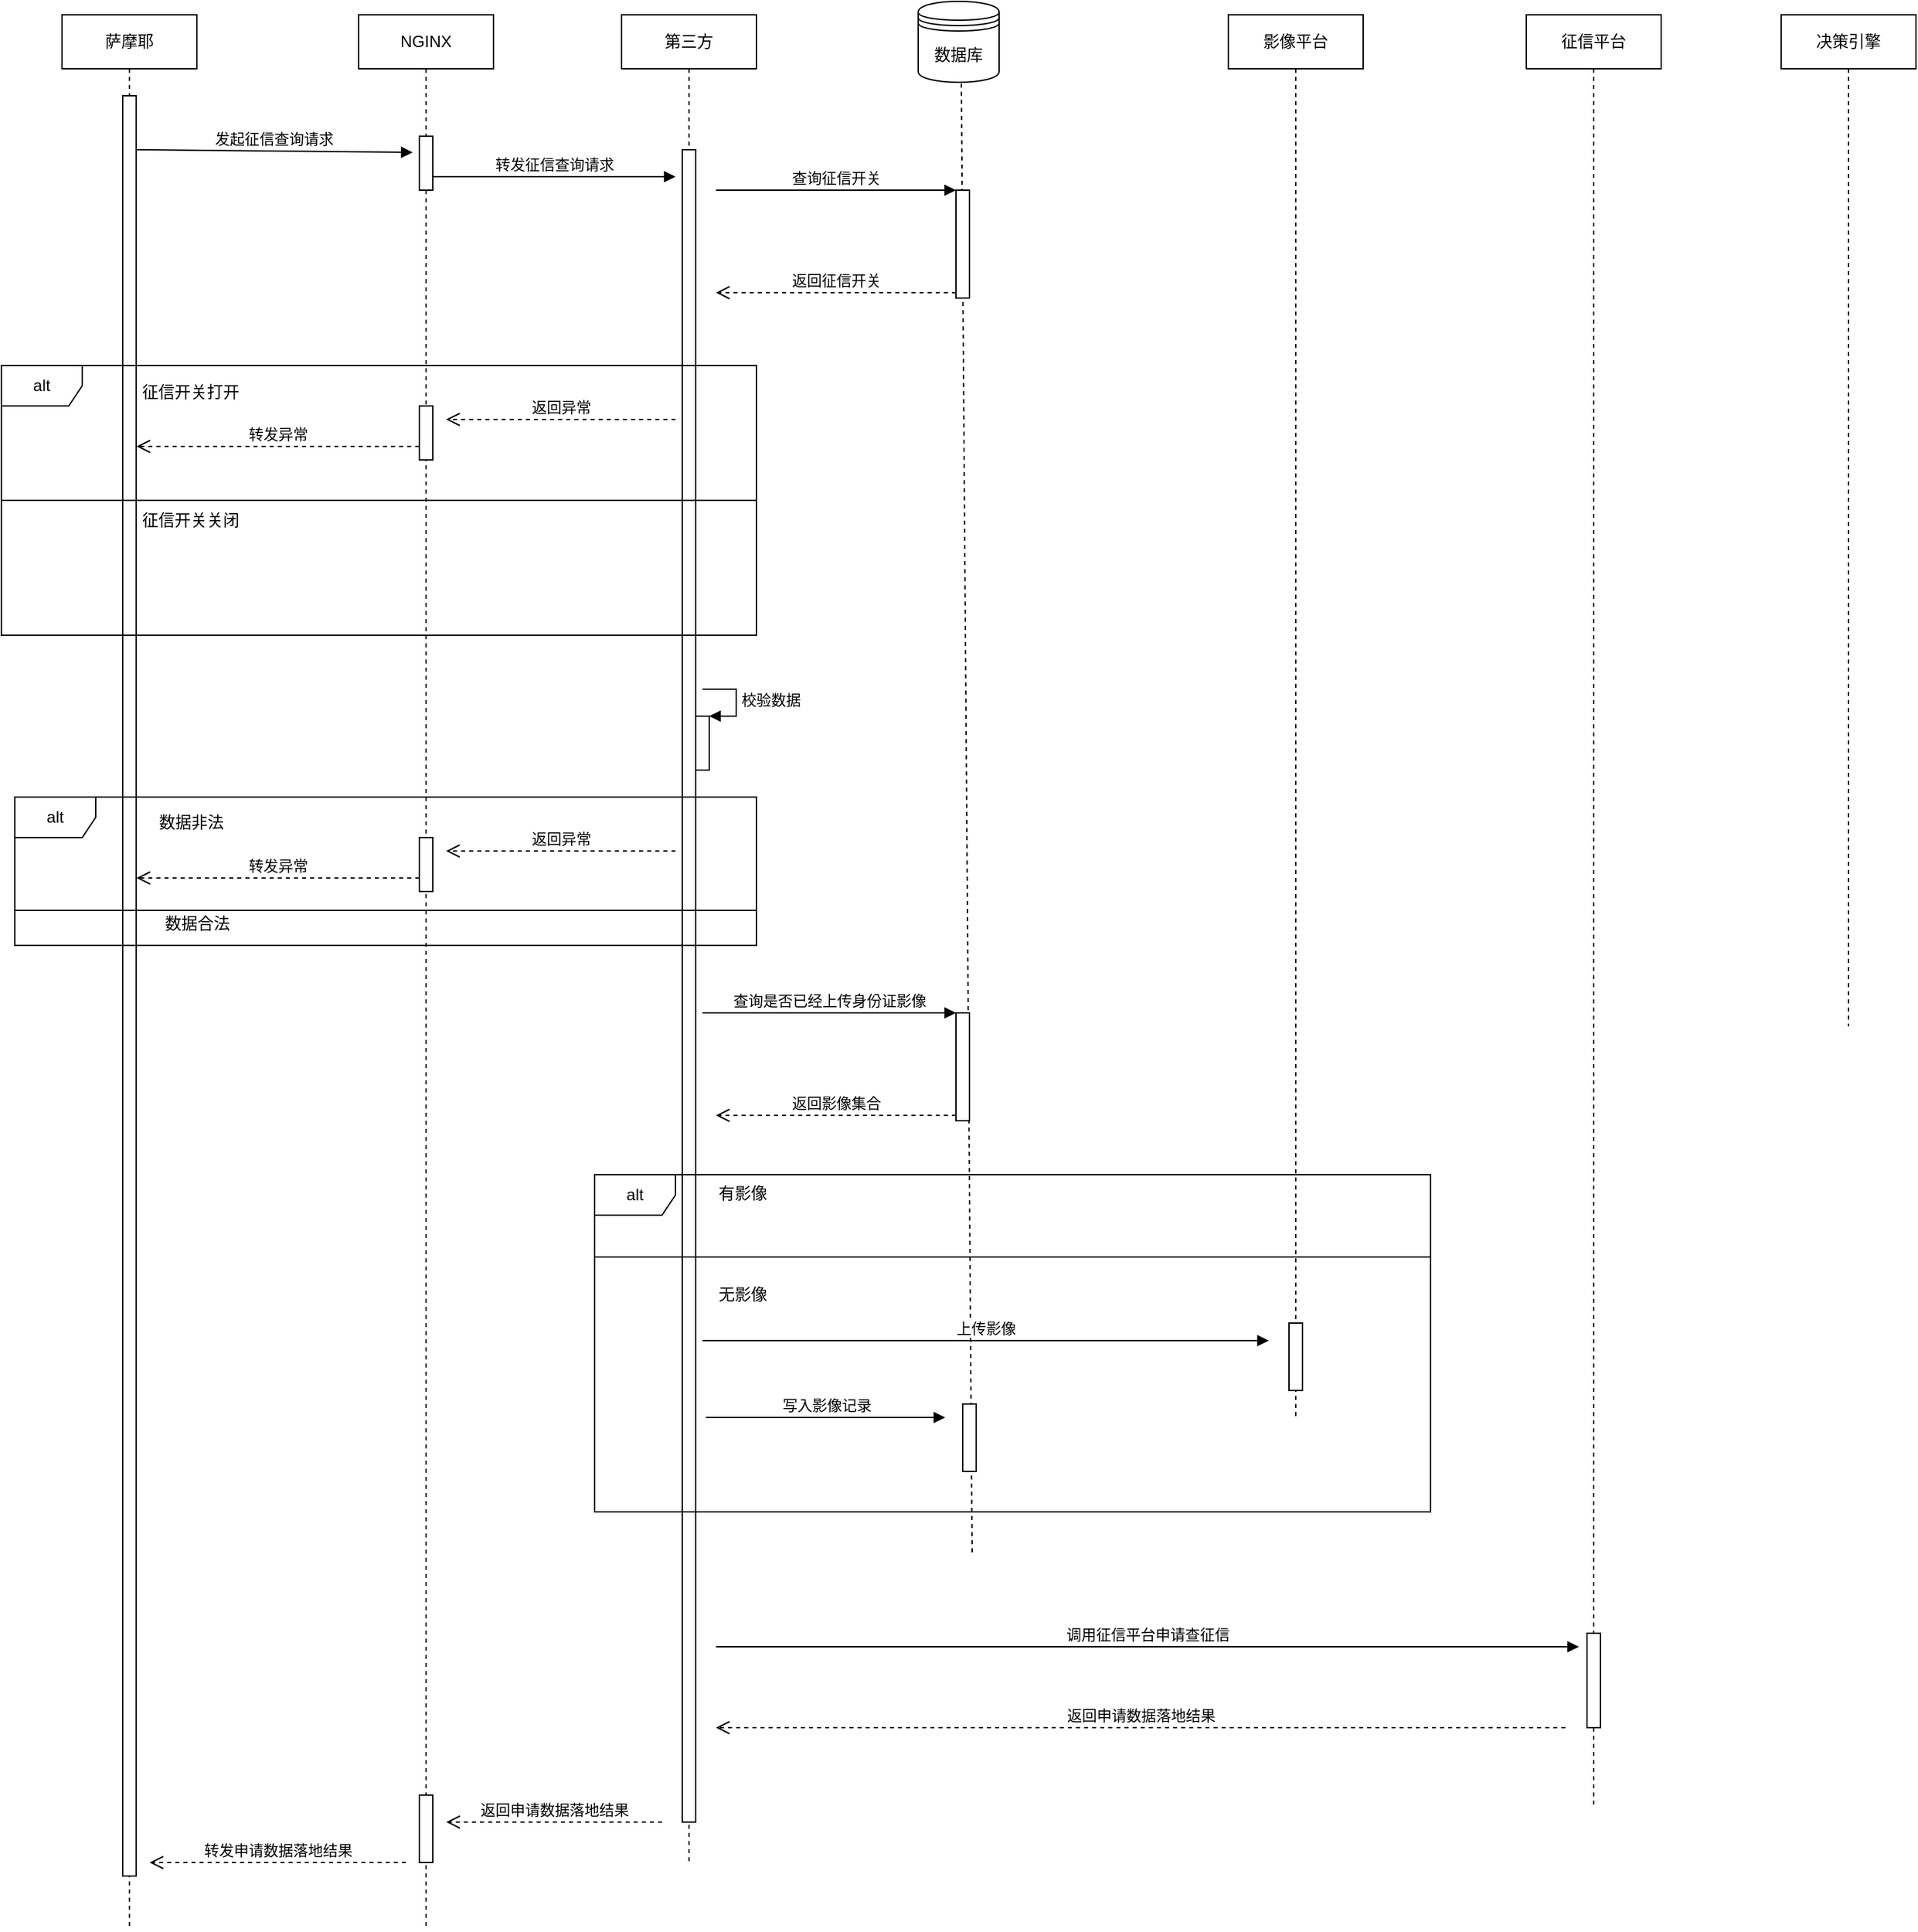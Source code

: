 <mxfile version="12.1.3" type="github" pages="1"><diagram id="z5piO_TQGAPUKwGiAQZk" name="Page-1"><mxGraphModel dx="3520" dy="1748" grid="1" gridSize="10" guides="1" tooltips="1" connect="1" arrows="1" fold="1" page="1" pageScale="1" pageWidth="827" pageHeight="1169" math="0" shadow="0"><root><mxCell id="0"/><mxCell id="1" parent="0"/><mxCell id="PjUKSWGwY6Rhc4hjPGHc-78" value="萨摩耶" style="shape=umlLifeline;perimeter=lifelinePerimeter;whiteSpace=wrap;html=1;container=1;collapsible=0;recursiveResize=0;outlineConnect=0;" vertex="1" parent="1"><mxGeometry x="345" y="360" width="100" height="1420" as="geometry"/></mxCell><mxCell id="PjUKSWGwY6Rhc4hjPGHc-79" value="" style="html=1;points=[];perimeter=orthogonalPerimeter;" vertex="1" parent="PjUKSWGwY6Rhc4hjPGHc-78"><mxGeometry x="45" y="60" width="10" height="1320" as="geometry"/></mxCell><mxCell id="PjUKSWGwY6Rhc4hjPGHc-87" value="发起征信查询请求" style="html=1;verticalAlign=bottom;endArrow=block;" edge="1" parent="PjUKSWGwY6Rhc4hjPGHc-78"><mxGeometry width="80" relative="1" as="geometry"><mxPoint x="55" y="100" as="sourcePoint"/><mxPoint x="260" y="102" as="targetPoint"/></mxGeometry></mxCell><mxCell id="PjUKSWGwY6Rhc4hjPGHc-80" value="NGINX" style="shape=umlLifeline;perimeter=lifelinePerimeter;whiteSpace=wrap;html=1;container=1;collapsible=0;recursiveResize=0;outlineConnect=0;" vertex="1" parent="1"><mxGeometry x="565" y="360" width="100" height="1420" as="geometry"/></mxCell><mxCell id="PjUKSWGwY6Rhc4hjPGHc-89" value="" style="html=1;points=[];perimeter=orthogonalPerimeter;" vertex="1" parent="PjUKSWGwY6Rhc4hjPGHc-80"><mxGeometry x="45" y="90" width="10" height="40" as="geometry"/></mxCell><mxCell id="PjUKSWGwY6Rhc4hjPGHc-167" value="" style="html=1;points=[];perimeter=orthogonalPerimeter;" vertex="1" parent="PjUKSWGwY6Rhc4hjPGHc-80"><mxGeometry x="45" y="1320" width="10" height="50" as="geometry"/></mxCell><mxCell id="PjUKSWGwY6Rhc4hjPGHc-82" value="第三方" style="shape=umlLifeline;perimeter=lifelinePerimeter;whiteSpace=wrap;html=1;container=1;collapsible=0;recursiveResize=0;outlineConnect=0;" vertex="1" parent="1"><mxGeometry x="760" y="360" width="100" height="1370" as="geometry"/></mxCell><mxCell id="PjUKSWGwY6Rhc4hjPGHc-90" value="" style="html=1;points=[];perimeter=orthogonalPerimeter;" vertex="1" parent="PjUKSWGwY6Rhc4hjPGHc-82"><mxGeometry x="45" y="100" width="10" height="1240" as="geometry"/></mxCell><mxCell id="PjUKSWGwY6Rhc4hjPGHc-125" value="" style="html=1;points=[];perimeter=orthogonalPerimeter;" vertex="1" parent="PjUKSWGwY6Rhc4hjPGHc-82"><mxGeometry x="55" y="520" width="10" height="40" as="geometry"/></mxCell><mxCell id="PjUKSWGwY6Rhc4hjPGHc-126" value="校验数据" style="edgeStyle=orthogonalEdgeStyle;html=1;align=left;spacingLeft=2;endArrow=block;rounded=0;entryX=1;entryY=0;" edge="1" target="PjUKSWGwY6Rhc4hjPGHc-125" parent="PjUKSWGwY6Rhc4hjPGHc-82"><mxGeometry relative="1" as="geometry"><mxPoint x="60" y="500" as="sourcePoint"/><Array as="points"><mxPoint x="85" y="500"/></Array></mxGeometry></mxCell><mxCell id="PjUKSWGwY6Rhc4hjPGHc-156" value="调用征信平台申请查征信" style="html=1;verticalAlign=bottom;endArrow=block;" edge="1" parent="PjUKSWGwY6Rhc4hjPGHc-82"><mxGeometry width="80" relative="1" as="geometry"><mxPoint x="70" y="1210" as="sourcePoint"/><mxPoint x="710" y="1210" as="targetPoint"/></mxGeometry></mxCell><mxCell id="PjUKSWGwY6Rhc4hjPGHc-83" value="数据库" style="shape=datastore;whiteSpace=wrap;html=1;" vertex="1" parent="1"><mxGeometry x="980" y="350" width="60" height="60" as="geometry"/></mxCell><mxCell id="PjUKSWGwY6Rhc4hjPGHc-84" value="" style="endArrow=none;dashed=1;html=1;" edge="1" parent="1"><mxGeometry width="50" height="50" relative="1" as="geometry"><mxPoint x="1020" y="1500" as="sourcePoint"/><mxPoint x="1012" y="410" as="targetPoint"/></mxGeometry></mxCell><mxCell id="PjUKSWGwY6Rhc4hjPGHc-85" value="影像平台" style="shape=umlLifeline;perimeter=lifelinePerimeter;whiteSpace=wrap;html=1;container=1;collapsible=0;recursiveResize=0;outlineConnect=0;" vertex="1" parent="1"><mxGeometry x="1210" y="360" width="100" height="1040" as="geometry"/></mxCell><mxCell id="PjUKSWGwY6Rhc4hjPGHc-154" value="" style="html=1;points=[];perimeter=orthogonalPerimeter;" vertex="1" parent="PjUKSWGwY6Rhc4hjPGHc-85"><mxGeometry x="45" y="970" width="10" height="50" as="geometry"/></mxCell><mxCell id="PjUKSWGwY6Rhc4hjPGHc-86" value="征信平台" style="shape=umlLifeline;perimeter=lifelinePerimeter;whiteSpace=wrap;html=1;container=1;collapsible=0;recursiveResize=0;outlineConnect=0;" vertex="1" parent="1"><mxGeometry x="1431" y="360" width="100" height="1330" as="geometry"/></mxCell><mxCell id="PjUKSWGwY6Rhc4hjPGHc-157" value="" style="html=1;points=[];perimeter=orthogonalPerimeter;" vertex="1" parent="PjUKSWGwY6Rhc4hjPGHc-86"><mxGeometry x="45" y="1200" width="10" height="70" as="geometry"/></mxCell><mxCell id="PjUKSWGwY6Rhc4hjPGHc-88" value="转发征信查询请求" style="html=1;verticalAlign=bottom;endArrow=block;" edge="1" parent="1"><mxGeometry width="80" relative="1" as="geometry"><mxPoint x="620" y="480" as="sourcePoint"/><mxPoint x="800" y="480" as="targetPoint"/></mxGeometry></mxCell><mxCell id="PjUKSWGwY6Rhc4hjPGHc-97" value="" style="html=1;points=[];perimeter=orthogonalPerimeter;" vertex="1" parent="1"><mxGeometry x="1008" y="490" width="10" height="80" as="geometry"/></mxCell><mxCell id="PjUKSWGwY6Rhc4hjPGHc-98" value="查询征信开关" style="html=1;verticalAlign=bottom;endArrow=block;entryX=0;entryY=0;" edge="1" target="PjUKSWGwY6Rhc4hjPGHc-97" parent="1"><mxGeometry relative="1" as="geometry"><mxPoint x="830" y="490" as="sourcePoint"/></mxGeometry></mxCell><mxCell id="PjUKSWGwY6Rhc4hjPGHc-99" value="返回征信开关" style="html=1;verticalAlign=bottom;endArrow=open;dashed=1;endSize=8;exitX=0;exitY=0.95;" edge="1" source="PjUKSWGwY6Rhc4hjPGHc-97" parent="1"><mxGeometry relative="1" as="geometry"><mxPoint x="830" y="566" as="targetPoint"/></mxGeometry></mxCell><mxCell id="PjUKSWGwY6Rhc4hjPGHc-100" value="alt" style="shape=umlFrame;whiteSpace=wrap;html=1;" vertex="1" parent="1"><mxGeometry x="300" y="620" width="560" height="200" as="geometry"/></mxCell><mxCell id="PjUKSWGwY6Rhc4hjPGHc-101" value="征信开关打开" style="text;html=1;resizable=0;autosize=1;align=center;verticalAlign=middle;points=[];fillColor=none;strokeColor=none;rounded=0;" vertex="1" parent="1"><mxGeometry x="395" y="630" width="90" height="20" as="geometry"/></mxCell><mxCell id="PjUKSWGwY6Rhc4hjPGHc-103" value="" style="line;strokeWidth=1;fillColor=none;align=left;verticalAlign=middle;spacingTop=-1;spacingLeft=3;spacingRight=3;rotatable=0;labelPosition=right;points=[];portConstraint=eastwest;" vertex="1" parent="1"><mxGeometry x="300" y="716" width="560" height="8" as="geometry"/></mxCell><mxCell id="PjUKSWGwY6Rhc4hjPGHc-104" value="征信开关关闭" style="text;html=1;resizable=0;autosize=1;align=center;verticalAlign=middle;points=[];fillColor=none;strokeColor=none;rounded=0;" vertex="1" parent="1"><mxGeometry x="395" y="725" width="90" height="20" as="geometry"/></mxCell><mxCell id="PjUKSWGwY6Rhc4hjPGHc-105" value="返回异常" style="html=1;verticalAlign=bottom;endArrow=open;dashed=1;endSize=8;entryX=0.589;entryY=0.2;entryDx=0;entryDy=0;entryPerimeter=0;" edge="1" parent="1" target="PjUKSWGwY6Rhc4hjPGHc-100"><mxGeometry relative="1" as="geometry"><mxPoint x="800" y="660" as="sourcePoint"/><mxPoint x="720" y="660" as="targetPoint"/></mxGeometry></mxCell><mxCell id="PjUKSWGwY6Rhc4hjPGHc-109" value="转发异常" style="html=1;verticalAlign=bottom;endArrow=open;dashed=1;endSize=8;entryX=0.179;entryY=0.3;entryDx=0;entryDy=0;entryPerimeter=0;" edge="1" parent="1" target="PjUKSWGwY6Rhc4hjPGHc-100"><mxGeometry relative="1" as="geometry"><mxPoint x="610" y="680" as="sourcePoint"/><mxPoint x="530" y="680" as="targetPoint"/></mxGeometry></mxCell><mxCell id="PjUKSWGwY6Rhc4hjPGHc-117" value="" style="html=1;points=[];perimeter=orthogonalPerimeter;" vertex="1" parent="1"><mxGeometry x="610" y="650" width="10" height="40" as="geometry"/></mxCell><mxCell id="PjUKSWGwY6Rhc4hjPGHc-127" value="alt" style="shape=umlFrame;whiteSpace=wrap;html=1;" vertex="1" parent="1"><mxGeometry x="310" y="940" width="550" height="110" as="geometry"/></mxCell><mxCell id="PjUKSWGwY6Rhc4hjPGHc-128" value="" style="line;strokeWidth=1;fillColor=none;align=left;verticalAlign=middle;spacingTop=-1;spacingLeft=3;spacingRight=3;rotatable=0;labelPosition=right;points=[];portConstraint=eastwest;" vertex="1" parent="1"><mxGeometry x="310" y="1020" width="550" height="8" as="geometry"/></mxCell><mxCell id="PjUKSWGwY6Rhc4hjPGHc-129" value="数据合法" style="text;html=1;resizable=0;autosize=1;align=center;verticalAlign=middle;points=[];fillColor=none;strokeColor=none;rounded=0;" vertex="1" parent="1"><mxGeometry x="415" y="1024" width="60" height="20" as="geometry"/></mxCell><mxCell id="PjUKSWGwY6Rhc4hjPGHc-130" value="数据非法" style="text;html=1;" vertex="1" parent="1"><mxGeometry x="415" y="945" width="100" height="30" as="geometry"/></mxCell><mxCell id="PjUKSWGwY6Rhc4hjPGHc-131" value="返回异常" style="html=1;verticalAlign=bottom;endArrow=open;dashed=1;endSize=8;entryX=0.589;entryY=0.2;entryDx=0;entryDy=0;entryPerimeter=0;" edge="1" parent="1"><mxGeometry relative="1" as="geometry"><mxPoint x="800" y="980" as="sourcePoint"/><mxPoint x="629.84" y="980" as="targetPoint"/></mxGeometry></mxCell><mxCell id="PjUKSWGwY6Rhc4hjPGHc-132" value="转发异常" style="html=1;verticalAlign=bottom;endArrow=open;dashed=1;endSize=8;entryX=0.179;entryY=0.3;entryDx=0;entryDy=0;entryPerimeter=0;" edge="1" parent="1"><mxGeometry relative="1" as="geometry"><mxPoint x="610" y="1000" as="sourcePoint"/><mxPoint x="400.24" y="1000" as="targetPoint"/></mxGeometry></mxCell><mxCell id="PjUKSWGwY6Rhc4hjPGHc-133" value="" style="html=1;points=[];perimeter=orthogonalPerimeter;" vertex="1" parent="1"><mxGeometry x="610" y="970" width="10" height="40" as="geometry"/></mxCell><mxCell id="PjUKSWGwY6Rhc4hjPGHc-135" value="" style="html=1;points=[];perimeter=orthogonalPerimeter;" vertex="1" parent="1"><mxGeometry x="1008" y="1100" width="10" height="80" as="geometry"/></mxCell><mxCell id="PjUKSWGwY6Rhc4hjPGHc-136" value="查询是否已经上传身份证影像" style="html=1;verticalAlign=bottom;endArrow=block;entryX=0;entryY=0;" edge="1" target="PjUKSWGwY6Rhc4hjPGHc-135" parent="1"><mxGeometry relative="1" as="geometry"><mxPoint x="820" y="1100" as="sourcePoint"/></mxGeometry></mxCell><mxCell id="PjUKSWGwY6Rhc4hjPGHc-137" value="返回影像集合" style="html=1;verticalAlign=bottom;endArrow=open;dashed=1;endSize=8;exitX=0;exitY=0.95;" edge="1" source="PjUKSWGwY6Rhc4hjPGHc-135" parent="1"><mxGeometry relative="1" as="geometry"><mxPoint x="830" y="1176" as="targetPoint"/></mxGeometry></mxCell><mxCell id="PjUKSWGwY6Rhc4hjPGHc-139" value="alt" style="shape=umlFrame;whiteSpace=wrap;html=1;" vertex="1" parent="1"><mxGeometry x="740" y="1220" width="620" height="250" as="geometry"/></mxCell><mxCell id="PjUKSWGwY6Rhc4hjPGHc-140" value="有影像" style="text;html=1;" vertex="1" parent="1"><mxGeometry x="830" y="1220" width="100" height="30" as="geometry"/></mxCell><mxCell id="PjUKSWGwY6Rhc4hjPGHc-141" value="" style="line;strokeWidth=1;fillColor=none;align=left;verticalAlign=middle;spacingTop=-1;spacingLeft=3;spacingRight=3;rotatable=0;labelPosition=right;points=[];portConstraint=eastwest;" vertex="1" parent="1"><mxGeometry x="740" y="1277" width="620" height="8" as="geometry"/></mxCell><mxCell id="PjUKSWGwY6Rhc4hjPGHc-145" value="无影像" style="text;html=1;" vertex="1" parent="1"><mxGeometry x="830" y="1295" width="100" height="30" as="geometry"/></mxCell><mxCell id="PjUKSWGwY6Rhc4hjPGHc-148" value="决策引擎" style="shape=umlLifeline;perimeter=lifelinePerimeter;whiteSpace=wrap;html=1;container=1;collapsible=0;recursiveResize=0;outlineConnect=0;" vertex="1" parent="1"><mxGeometry x="1620" y="360" width="100" height="750" as="geometry"/></mxCell><mxCell id="PjUKSWGwY6Rhc4hjPGHc-150" value="上传影像" style="html=1;verticalAlign=bottom;endArrow=block;" edge="1" parent="1"><mxGeometry relative="1" as="geometry"><mxPoint x="820" y="1343" as="sourcePoint"/><mxPoint x="1240" y="1343" as="targetPoint"/></mxGeometry></mxCell><mxCell id="PjUKSWGwY6Rhc4hjPGHc-153" value="写入影像记录" style="html=1;verticalAlign=bottom;endArrow=block;" edge="1" parent="1"><mxGeometry relative="1" as="geometry"><mxPoint x="822.5" y="1400" as="sourcePoint"/><mxPoint x="1000" y="1400" as="targetPoint"/></mxGeometry></mxCell><mxCell id="PjUKSWGwY6Rhc4hjPGHc-155" value="" style="html=1;points=[];perimeter=orthogonalPerimeter;" vertex="1" parent="1"><mxGeometry x="1013" y="1390" width="10" height="50" as="geometry"/></mxCell><mxCell id="PjUKSWGwY6Rhc4hjPGHc-158" value="返回申请数据落地结果" style="html=1;verticalAlign=bottom;endArrow=open;dashed=1;endSize=8;" edge="1" parent="1"><mxGeometry relative="1" as="geometry"><mxPoint x="1460" y="1630" as="sourcePoint"/><mxPoint x="830" y="1630" as="targetPoint"/></mxGeometry></mxCell><mxCell id="PjUKSWGwY6Rhc4hjPGHc-159" value="返回申请数据落地结果" style="html=1;verticalAlign=bottom;endArrow=open;dashed=1;endSize=8;" edge="1" parent="1"><mxGeometry relative="1" as="geometry"><mxPoint x="790" y="1700" as="sourcePoint"/><mxPoint x="630" y="1700" as="targetPoint"/></mxGeometry></mxCell><mxCell id="PjUKSWGwY6Rhc4hjPGHc-168" value="转发申请数据落地结果" style="html=1;verticalAlign=bottom;endArrow=open;dashed=1;endSize=8;" edge="1" parent="1"><mxGeometry relative="1" as="geometry"><mxPoint x="600" y="1730" as="sourcePoint"/><mxPoint x="410" y="1730" as="targetPoint"/></mxGeometry></mxCell></root></mxGraphModel></diagram></mxfile>